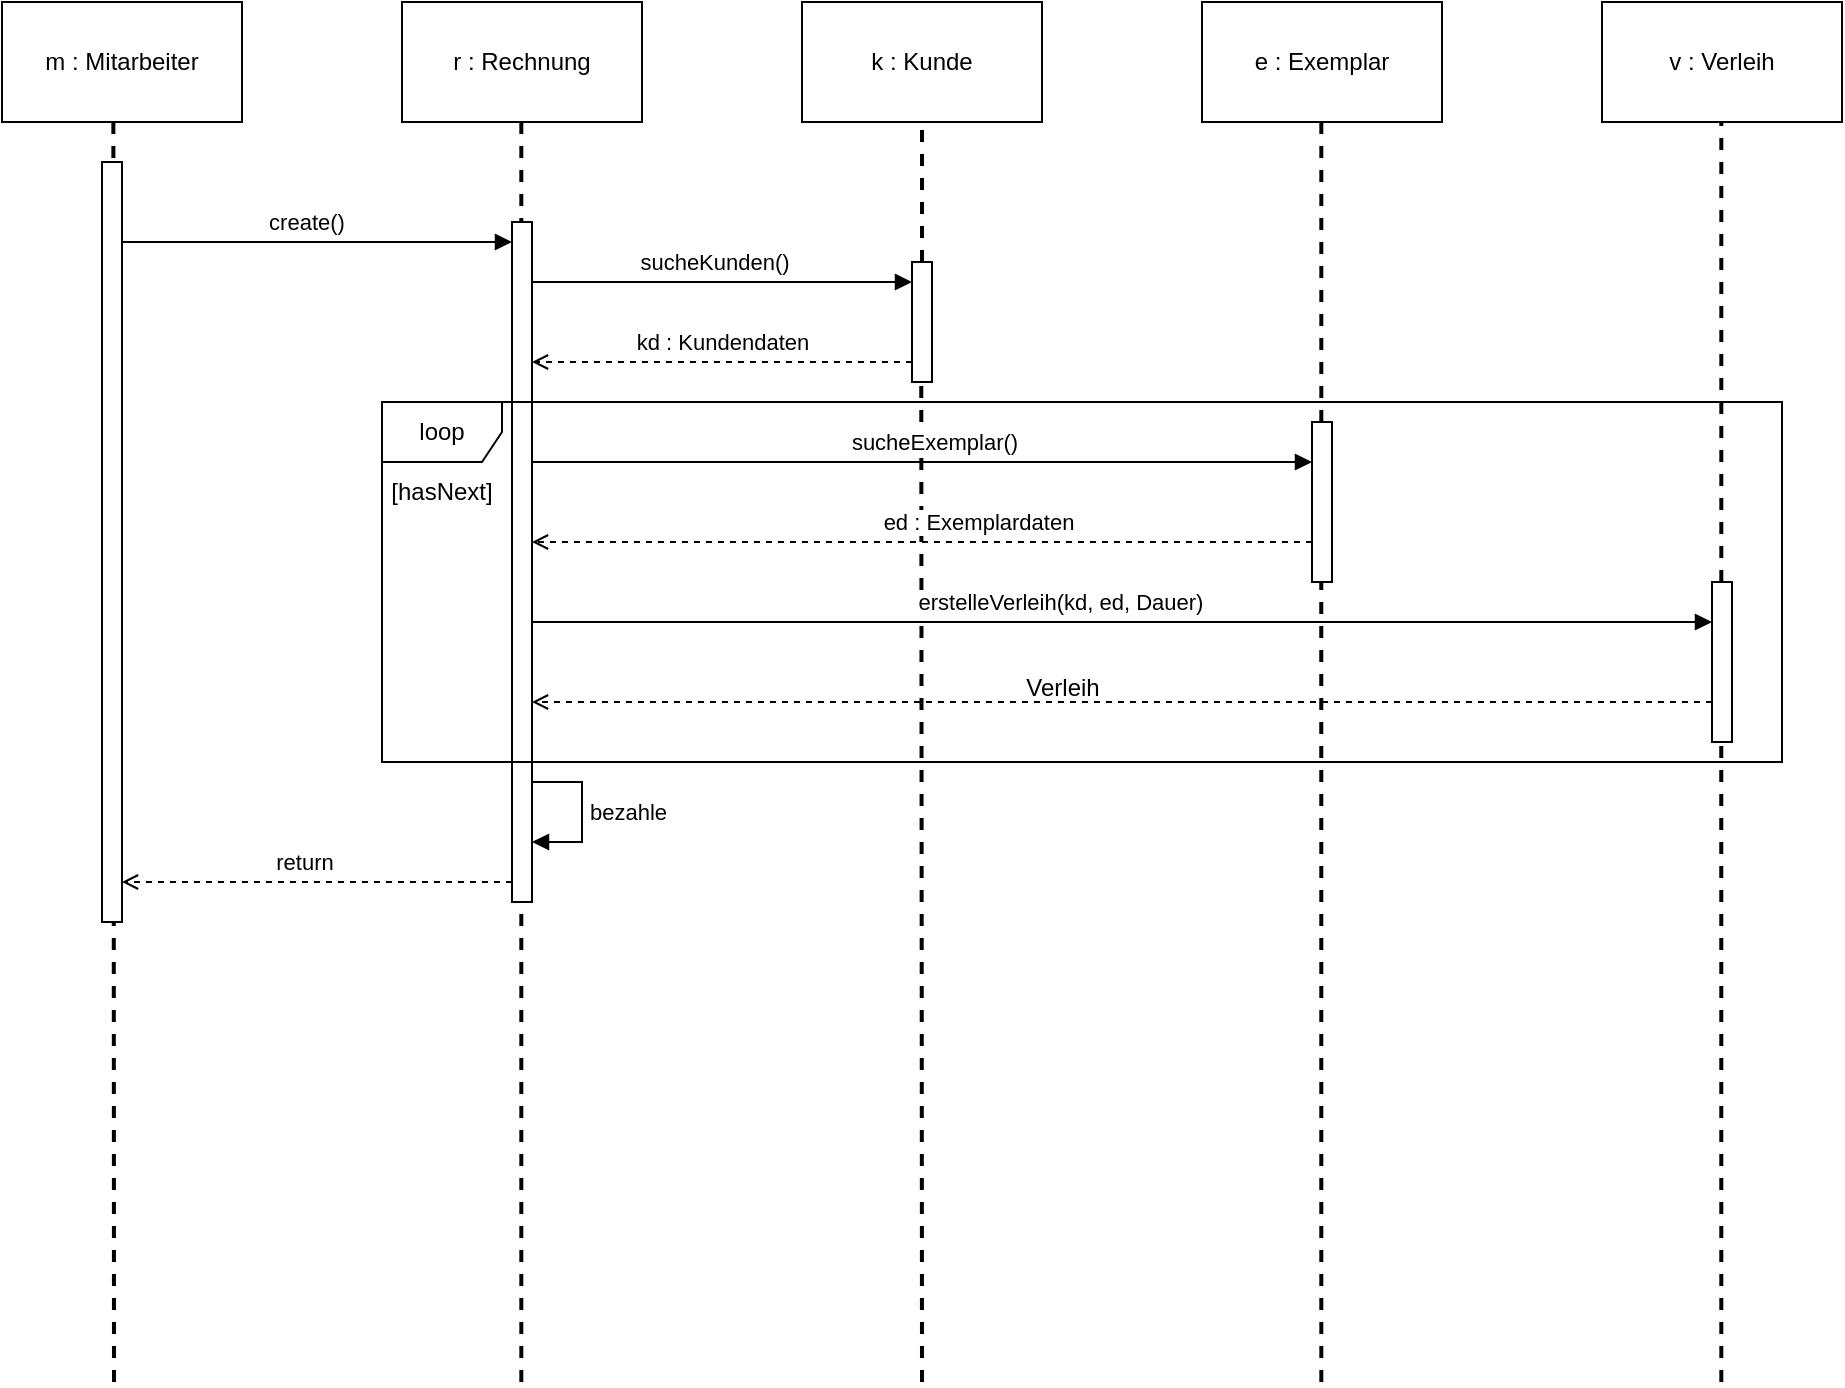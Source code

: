 <mxfile version="21.3.7" type="github">
  <diagram name="Page-1" id="oJ-QmYBrSM61RGGrIEL7">
    <mxGraphModel dx="1195" dy="756" grid="1" gridSize="10" guides="1" tooltips="1" connect="1" arrows="1" fold="1" page="1" pageScale="1" pageWidth="1169" pageHeight="1654" math="0" shadow="0">
      <root>
        <mxCell id="0" />
        <mxCell id="1" parent="0" />
        <mxCell id="QvpxfWlGN0dKraKTzxIx-1" value="m : Mitarbeiter" style="rounded=0;whiteSpace=wrap;html=1;" vertex="1" parent="1">
          <mxGeometry x="80" y="80" width="120" height="60" as="geometry" />
        </mxCell>
        <mxCell id="QvpxfWlGN0dKraKTzxIx-2" value="r : Rechnung" style="rounded=0;whiteSpace=wrap;html=1;" vertex="1" parent="1">
          <mxGeometry x="280" y="80" width="120" height="60" as="geometry" />
        </mxCell>
        <mxCell id="QvpxfWlGN0dKraKTzxIx-3" value="e : Exemplar" style="rounded=0;whiteSpace=wrap;html=1;" vertex="1" parent="1">
          <mxGeometry x="680" y="80" width="120" height="60" as="geometry" />
        </mxCell>
        <mxCell id="QvpxfWlGN0dKraKTzxIx-4" value="k : Kunde" style="rounded=0;whiteSpace=wrap;html=1;" vertex="1" parent="1">
          <mxGeometry x="480" y="80" width="120" height="60" as="geometry" />
        </mxCell>
        <mxCell id="QvpxfWlGN0dKraKTzxIx-5" value="v : Verleih" style="rounded=0;whiteSpace=wrap;html=1;" vertex="1" parent="1">
          <mxGeometry x="880" y="80" width="120" height="60" as="geometry" />
        </mxCell>
        <mxCell id="QvpxfWlGN0dKraKTzxIx-6" value="" style="endArrow=none;dashed=1;html=1;rounded=0;entryX=0.464;entryY=1.002;entryDx=0;entryDy=0;entryPerimeter=0;strokeWidth=2;" edge="1" parent="1" target="QvpxfWlGN0dKraKTzxIx-1">
          <mxGeometry width="50" height="50" relative="1" as="geometry">
            <mxPoint x="136" y="770" as="sourcePoint" />
            <mxPoint x="160" y="220" as="targetPoint" />
          </mxGeometry>
        </mxCell>
        <mxCell id="QvpxfWlGN0dKraKTzxIx-7" value="" style="endArrow=none;dashed=1;html=1;rounded=0;entryX=0.464;entryY=1.002;entryDx=0;entryDy=0;entryPerimeter=0;strokeWidth=2;" edge="1" parent="1">
          <mxGeometry width="50" height="50" relative="1" as="geometry">
            <mxPoint x="339.66" y="770" as="sourcePoint" />
            <mxPoint x="339.66" y="140" as="targetPoint" />
          </mxGeometry>
        </mxCell>
        <mxCell id="QvpxfWlGN0dKraKTzxIx-8" value="" style="endArrow=none;dashed=1;html=1;rounded=0;entryX=0.464;entryY=1.002;entryDx=0;entryDy=0;entryPerimeter=0;strokeWidth=2;" edge="1" parent="1" source="QvpxfWlGN0dKraKTzxIx-17">
          <mxGeometry width="50" height="50" relative="1" as="geometry">
            <mxPoint x="540" y="770" as="sourcePoint" />
            <mxPoint x="540" y="140" as="targetPoint" />
          </mxGeometry>
        </mxCell>
        <mxCell id="QvpxfWlGN0dKraKTzxIx-9" value="" style="endArrow=none;dashed=1;html=1;rounded=0;entryX=0.464;entryY=1.002;entryDx=0;entryDy=0;entryPerimeter=0;strokeWidth=2;" edge="1" parent="1" source="QvpxfWlGN0dKraKTzxIx-24">
          <mxGeometry width="50" height="50" relative="1" as="geometry">
            <mxPoint x="739.66" y="770" as="sourcePoint" />
            <mxPoint x="739.66" y="140" as="targetPoint" />
          </mxGeometry>
        </mxCell>
        <mxCell id="QvpxfWlGN0dKraKTzxIx-10" value="" style="endArrow=none;dashed=1;html=1;rounded=0;entryX=0.464;entryY=1.002;entryDx=0;entryDy=0;entryPerimeter=0;strokeWidth=2;" edge="1" parent="1" source="QvpxfWlGN0dKraKTzxIx-28">
          <mxGeometry width="50" height="50" relative="1" as="geometry">
            <mxPoint x="939.66" y="770" as="sourcePoint" />
            <mxPoint x="939.66" y="140" as="targetPoint" />
          </mxGeometry>
        </mxCell>
        <mxCell id="QvpxfWlGN0dKraKTzxIx-11" value="" style="html=1;points=[];perimeter=orthogonalPerimeter;outlineConnect=0;targetShapes=umlLifeline;portConstraint=eastwest;newEdgeStyle={&quot;edgeStyle&quot;:&quot;elbowEdgeStyle&quot;,&quot;elbow&quot;:&quot;vertical&quot;,&quot;curved&quot;:0,&quot;rounded&quot;:0};" vertex="1" parent="1">
          <mxGeometry x="130" y="160" width="10" height="380" as="geometry" />
        </mxCell>
        <mxCell id="QvpxfWlGN0dKraKTzxIx-12" value="" style="html=1;points=[];perimeter=orthogonalPerimeter;outlineConnect=0;targetShapes=umlLifeline;portConstraint=eastwest;newEdgeStyle={&quot;edgeStyle&quot;:&quot;elbowEdgeStyle&quot;,&quot;elbow&quot;:&quot;vertical&quot;,&quot;curved&quot;:0,&quot;rounded&quot;:0};" vertex="1" parent="1">
          <mxGeometry x="335" y="190" width="10" height="340" as="geometry" />
        </mxCell>
        <mxCell id="QvpxfWlGN0dKraKTzxIx-13" value="" style="endArrow=block;html=1;rounded=0;endFill=1;" edge="1" parent="1" source="QvpxfWlGN0dKraKTzxIx-11" target="QvpxfWlGN0dKraKTzxIx-12">
          <mxGeometry width="50" height="50" relative="1" as="geometry">
            <mxPoint x="210" y="200" as="sourcePoint" />
            <mxPoint x="330" y="200" as="targetPoint" />
            <Array as="points">
              <mxPoint x="270" y="200" />
            </Array>
          </mxGeometry>
        </mxCell>
        <mxCell id="QvpxfWlGN0dKraKTzxIx-14" value="create()" style="edgeLabel;html=1;align=center;verticalAlign=middle;resizable=0;points=[];" vertex="1" connectable="0" parent="QvpxfWlGN0dKraKTzxIx-13">
          <mxGeometry x="-0.293" relative="1" as="geometry">
            <mxPoint x="23" y="-10" as="offset" />
          </mxGeometry>
        </mxCell>
        <mxCell id="QvpxfWlGN0dKraKTzxIx-18" value="" style="endArrow=none;dashed=1;html=1;rounded=0;entryX=0.464;entryY=1.002;entryDx=0;entryDy=0;entryPerimeter=0;strokeWidth=2;" edge="1" parent="1" target="QvpxfWlGN0dKraKTzxIx-17">
          <mxGeometry width="50" height="50" relative="1" as="geometry">
            <mxPoint x="540" y="770" as="sourcePoint" />
            <mxPoint x="540" y="140" as="targetPoint" />
          </mxGeometry>
        </mxCell>
        <mxCell id="QvpxfWlGN0dKraKTzxIx-17" value="" style="html=1;points=[];perimeter=orthogonalPerimeter;outlineConnect=0;targetShapes=umlLifeline;portConstraint=eastwest;newEdgeStyle={&quot;edgeStyle&quot;:&quot;elbowEdgeStyle&quot;,&quot;elbow&quot;:&quot;vertical&quot;,&quot;curved&quot;:0,&quot;rounded&quot;:0};" vertex="1" parent="1">
          <mxGeometry x="535" y="210" width="10" height="60" as="geometry" />
        </mxCell>
        <mxCell id="QvpxfWlGN0dKraKTzxIx-19" value="" style="endArrow=block;html=1;rounded=0;endFill=1;" edge="1" parent="1" source="QvpxfWlGN0dKraKTzxIx-12" target="QvpxfWlGN0dKraKTzxIx-17">
          <mxGeometry width="50" height="50" relative="1" as="geometry">
            <mxPoint x="440" y="330" as="sourcePoint" />
            <mxPoint x="490" y="280" as="targetPoint" />
            <Array as="points">
              <mxPoint x="430" y="220" />
            </Array>
          </mxGeometry>
        </mxCell>
        <mxCell id="QvpxfWlGN0dKraKTzxIx-20" value="sucheKunden()" style="edgeLabel;html=1;align=center;verticalAlign=middle;resizable=0;points=[];" vertex="1" connectable="0" parent="QvpxfWlGN0dKraKTzxIx-19">
          <mxGeometry x="-0.044" y="1" relative="1" as="geometry">
            <mxPoint y="-9" as="offset" />
          </mxGeometry>
        </mxCell>
        <mxCell id="QvpxfWlGN0dKraKTzxIx-21" value="" style="endArrow=open;html=1;rounded=0;dashed=1;endFill=0;" edge="1" parent="1" source="QvpxfWlGN0dKraKTzxIx-17" target="QvpxfWlGN0dKraKTzxIx-12">
          <mxGeometry width="50" height="50" relative="1" as="geometry">
            <mxPoint x="440" y="340" as="sourcePoint" />
            <mxPoint x="490" y="290" as="targetPoint" />
            <Array as="points">
              <mxPoint x="470" y="260" />
            </Array>
          </mxGeometry>
        </mxCell>
        <mxCell id="QvpxfWlGN0dKraKTzxIx-23" value="kd : Kundendaten" style="edgeLabel;html=1;align=center;verticalAlign=middle;resizable=0;points=[];" vertex="1" connectable="0" parent="QvpxfWlGN0dKraKTzxIx-21">
          <mxGeometry x="0.2" relative="1" as="geometry">
            <mxPoint x="19" y="-10" as="offset" />
          </mxGeometry>
        </mxCell>
        <mxCell id="QvpxfWlGN0dKraKTzxIx-25" value="" style="endArrow=none;dashed=1;html=1;rounded=0;entryX=0.464;entryY=1.002;entryDx=0;entryDy=0;entryPerimeter=0;strokeWidth=2;" edge="1" parent="1" target="QvpxfWlGN0dKraKTzxIx-24">
          <mxGeometry width="50" height="50" relative="1" as="geometry">
            <mxPoint x="739.66" y="770" as="sourcePoint" />
            <mxPoint x="739.66" y="140" as="targetPoint" />
          </mxGeometry>
        </mxCell>
        <mxCell id="QvpxfWlGN0dKraKTzxIx-24" value="" style="html=1;points=[];perimeter=orthogonalPerimeter;outlineConnect=0;targetShapes=umlLifeline;portConstraint=eastwest;newEdgeStyle={&quot;edgeStyle&quot;:&quot;elbowEdgeStyle&quot;,&quot;elbow&quot;:&quot;vertical&quot;,&quot;curved&quot;:0,&quot;rounded&quot;:0};" vertex="1" parent="1">
          <mxGeometry x="735" y="290" width="10" height="80" as="geometry" />
        </mxCell>
        <mxCell id="QvpxfWlGN0dKraKTzxIx-26" value="" style="endArrow=block;html=1;rounded=0;endFill=1;" edge="1" parent="1" source="QvpxfWlGN0dKraKTzxIx-12" target="QvpxfWlGN0dKraKTzxIx-24">
          <mxGeometry width="50" height="50" relative="1" as="geometry">
            <mxPoint x="460" y="370" as="sourcePoint" />
            <mxPoint x="510" y="320" as="targetPoint" />
            <Array as="points">
              <mxPoint x="440" y="310" />
              <mxPoint x="500" y="310" />
              <mxPoint x="560" y="310" />
              <mxPoint x="600" y="310" />
              <mxPoint x="690" y="310" />
            </Array>
          </mxGeometry>
        </mxCell>
        <mxCell id="QvpxfWlGN0dKraKTzxIx-30" value="sucheExemplar()" style="edgeLabel;html=1;align=center;verticalAlign=middle;resizable=0;points=[];" vertex="1" connectable="0" parent="QvpxfWlGN0dKraKTzxIx-26">
          <mxGeometry x="0.453" y="1" relative="1" as="geometry">
            <mxPoint x="-83" y="-9" as="offset" />
          </mxGeometry>
        </mxCell>
        <mxCell id="QvpxfWlGN0dKraKTzxIx-27" value="" style="endArrow=open;html=1;rounded=0;endFill=0;dashed=1;" edge="1" parent="1" source="QvpxfWlGN0dKraKTzxIx-24" target="QvpxfWlGN0dKraKTzxIx-12">
          <mxGeometry width="50" height="50" relative="1" as="geometry">
            <mxPoint x="730" y="350" as="sourcePoint" />
            <mxPoint x="510" y="320" as="targetPoint" />
            <Array as="points">
              <mxPoint x="620" y="350" />
            </Array>
          </mxGeometry>
        </mxCell>
        <mxCell id="QvpxfWlGN0dKraKTzxIx-31" value="ed : Exemplardaten" style="edgeLabel;html=1;align=center;verticalAlign=middle;resizable=0;points=[];" vertex="1" connectable="0" parent="QvpxfWlGN0dKraKTzxIx-27">
          <mxGeometry x="-0.141" y="-3" relative="1" as="geometry">
            <mxPoint y="-7" as="offset" />
          </mxGeometry>
        </mxCell>
        <mxCell id="QvpxfWlGN0dKraKTzxIx-29" value="" style="endArrow=none;dashed=1;html=1;rounded=0;entryX=0.464;entryY=1.002;entryDx=0;entryDy=0;entryPerimeter=0;strokeWidth=2;" edge="1" parent="1" target="QvpxfWlGN0dKraKTzxIx-28">
          <mxGeometry width="50" height="50" relative="1" as="geometry">
            <mxPoint x="939.66" y="770" as="sourcePoint" />
            <mxPoint x="939.66" y="140" as="targetPoint" />
          </mxGeometry>
        </mxCell>
        <mxCell id="QvpxfWlGN0dKraKTzxIx-28" value="" style="html=1;points=[];perimeter=orthogonalPerimeter;outlineConnect=0;targetShapes=umlLifeline;portConstraint=eastwest;newEdgeStyle={&quot;edgeStyle&quot;:&quot;elbowEdgeStyle&quot;,&quot;elbow&quot;:&quot;vertical&quot;,&quot;curved&quot;:0,&quot;rounded&quot;:0};" vertex="1" parent="1">
          <mxGeometry x="935" y="370" width="10" height="80" as="geometry" />
        </mxCell>
        <mxCell id="QvpxfWlGN0dKraKTzxIx-32" value="" style="endArrow=block;html=1;rounded=0;endFill=1;" edge="1" parent="1" source="QvpxfWlGN0dKraKTzxIx-12" target="QvpxfWlGN0dKraKTzxIx-28">
          <mxGeometry width="50" height="50" relative="1" as="geometry">
            <mxPoint x="630" y="440" as="sourcePoint" />
            <mxPoint x="680" y="390" as="targetPoint" />
            <Array as="points">
              <mxPoint x="830" y="390" />
            </Array>
          </mxGeometry>
        </mxCell>
        <mxCell id="QvpxfWlGN0dKraKTzxIx-34" value="erstelleVerleih(kd, ed, Dauer)" style="edgeLabel;html=1;align=center;verticalAlign=middle;resizable=0;points=[];" vertex="1" connectable="0" parent="QvpxfWlGN0dKraKTzxIx-32">
          <mxGeometry x="-0.107" y="2" relative="1" as="geometry">
            <mxPoint y="-8" as="offset" />
          </mxGeometry>
        </mxCell>
        <mxCell id="QvpxfWlGN0dKraKTzxIx-33" value="" style="endArrow=open;html=1;rounded=0;dashed=1;endFill=0;" edge="1" parent="1" source="QvpxfWlGN0dKraKTzxIx-28" target="QvpxfWlGN0dKraKTzxIx-12">
          <mxGeometry width="50" height="50" relative="1" as="geometry">
            <mxPoint x="630" y="440" as="sourcePoint" />
            <mxPoint x="680" y="390" as="targetPoint" />
            <Array as="points">
              <mxPoint x="600" y="430" />
            </Array>
          </mxGeometry>
        </mxCell>
        <mxCell id="QvpxfWlGN0dKraKTzxIx-35" value="Verleih" style="text;html=1;align=center;verticalAlign=middle;resizable=0;points=[];autosize=1;strokeColor=none;fillColor=none;" vertex="1" parent="1">
          <mxGeometry x="580" y="408" width="60" height="30" as="geometry" />
        </mxCell>
        <mxCell id="QvpxfWlGN0dKraKTzxIx-37" value="bezahle" style="html=1;align=left;spacingLeft=2;endArrow=block;rounded=0;edgeStyle=orthogonalEdgeStyle;curved=0;rounded=0;" edge="1" parent="1">
          <mxGeometry relative="1" as="geometry">
            <mxPoint x="345" y="470" as="sourcePoint" />
            <Array as="points">
              <mxPoint x="370" y="500" />
            </Array>
            <mxPoint x="345" y="500" as="targetPoint" />
          </mxGeometry>
        </mxCell>
        <mxCell id="QvpxfWlGN0dKraKTzxIx-39" value="" style="endArrow=open;html=1;rounded=0;dashed=1;endFill=0;" edge="1" parent="1" source="QvpxfWlGN0dKraKTzxIx-12" target="QvpxfWlGN0dKraKTzxIx-11">
          <mxGeometry width="50" height="50" relative="1" as="geometry">
            <mxPoint x="620" y="450" as="sourcePoint" />
            <mxPoint x="670" y="400" as="targetPoint" />
            <Array as="points">
              <mxPoint x="210" y="520" />
            </Array>
          </mxGeometry>
        </mxCell>
        <mxCell id="QvpxfWlGN0dKraKTzxIx-40" value="return" style="edgeLabel;html=1;align=center;verticalAlign=middle;resizable=0;points=[];" vertex="1" connectable="0" parent="QvpxfWlGN0dKraKTzxIx-39">
          <mxGeometry x="0.051" y="-3" relative="1" as="geometry">
            <mxPoint x="-2" y="-7" as="offset" />
          </mxGeometry>
        </mxCell>
        <mxCell id="QvpxfWlGN0dKraKTzxIx-41" value="loop" style="shape=umlFrame;whiteSpace=wrap;html=1;pointerEvents=0;" vertex="1" parent="1">
          <mxGeometry x="270" y="280" width="700" height="180" as="geometry" />
        </mxCell>
        <mxCell id="QvpxfWlGN0dKraKTzxIx-42" value="[hasNext]" style="text;html=1;strokeColor=none;fillColor=none;align=center;verticalAlign=middle;whiteSpace=wrap;rounded=0;" vertex="1" parent="1">
          <mxGeometry x="270" y="320" width="60" height="10" as="geometry" />
        </mxCell>
      </root>
    </mxGraphModel>
  </diagram>
</mxfile>

